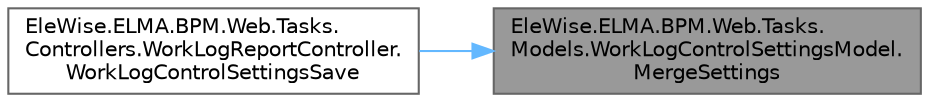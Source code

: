 digraph "EleWise.ELMA.BPM.Web.Tasks.Models.WorkLogControlSettingsModel.MergeSettings"
{
 // LATEX_PDF_SIZE
  bgcolor="transparent";
  edge [fontname=Helvetica,fontsize=10,labelfontname=Helvetica,labelfontsize=10];
  node [fontname=Helvetica,fontsize=10,shape=box,height=0.2,width=0.4];
  rankdir="RL";
  Node1 [id="Node000001",label="EleWise.ELMA.BPM.Web.Tasks.\lModels.WorkLogControlSettingsModel.\lMergeSettings",height=0.2,width=0.4,color="gray40", fillcolor="grey60", style="filled", fontcolor="black",tooltip="Изменение пользовательских настроек трудозатрат"];
  Node1 -> Node2 [id="edge1_Node000001_Node000002",dir="back",color="steelblue1",style="solid",tooltip=" "];
  Node2 [id="Node000002",label="EleWise.ELMA.BPM.Web.Tasks.\lControllers.WorkLogReportController.\lWorkLogControlSettingsSave",height=0.2,width=0.4,color="grey40", fillcolor="white", style="filled",URL="$class_ele_wise_1_1_e_l_m_a_1_1_b_p_m_1_1_web_1_1_tasks_1_1_controllers_1_1_work_log_report_controller.html#a5f99d3a81ffc5fec0d9aa01ffaf186d1",tooltip="Сохранение ползовательских настроек трудозатрат"];
}
